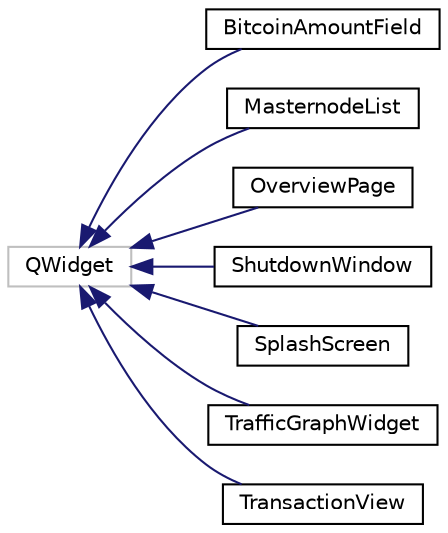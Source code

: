 digraph "Graphical Class Hierarchy"
{
 // LATEX_PDF_SIZE
  edge [fontname="Helvetica",fontsize="10",labelfontname="Helvetica",labelfontsize="10"];
  node [fontname="Helvetica",fontsize="10",shape=record];
  rankdir="LR";
  Node181 [label="QWidget",height=0.2,width=0.4,color="grey75", fillcolor="white", style="filled",tooltip=" "];
  Node181 -> Node0 [dir="back",color="midnightblue",fontsize="10",style="solid",fontname="Helvetica"];
  Node0 [label="BitcoinAmountField",height=0.2,width=0.4,color="black", fillcolor="white", style="filled",URL="$class_bitcoin_amount_field.html",tooltip=" "];
  Node181 -> Node183 [dir="back",color="midnightblue",fontsize="10",style="solid",fontname="Helvetica"];
  Node183 [label="MasternodeList",height=0.2,width=0.4,color="black", fillcolor="white", style="filled",URL="$class_masternode_list.html",tooltip=" "];
  Node181 -> Node184 [dir="back",color="midnightblue",fontsize="10",style="solid",fontname="Helvetica"];
  Node184 [label="OverviewPage",height=0.2,width=0.4,color="black", fillcolor="white", style="filled",URL="$class_overview_page.html",tooltip=" "];
  Node181 -> Node185 [dir="back",color="midnightblue",fontsize="10",style="solid",fontname="Helvetica"];
  Node185 [label="ShutdownWindow",height=0.2,width=0.4,color="black", fillcolor="white", style="filled",URL="$class_shutdown_window.html",tooltip=" "];
  Node181 -> Node186 [dir="back",color="midnightblue",fontsize="10",style="solid",fontname="Helvetica"];
  Node186 [label="SplashScreen",height=0.2,width=0.4,color="black", fillcolor="white", style="filled",URL="$class_splash_screen.html",tooltip=" "];
  Node181 -> Node187 [dir="back",color="midnightblue",fontsize="10",style="solid",fontname="Helvetica"];
  Node187 [label="TrafficGraphWidget",height=0.2,width=0.4,color="black", fillcolor="white", style="filled",URL="$class_traffic_graph_widget.html",tooltip=" "];
  Node181 -> Node188 [dir="back",color="midnightblue",fontsize="10",style="solid",fontname="Helvetica"];
  Node188 [label="TransactionView",height=0.2,width=0.4,color="black", fillcolor="white", style="filled",URL="$class_transaction_view.html",tooltip=" "];
}
